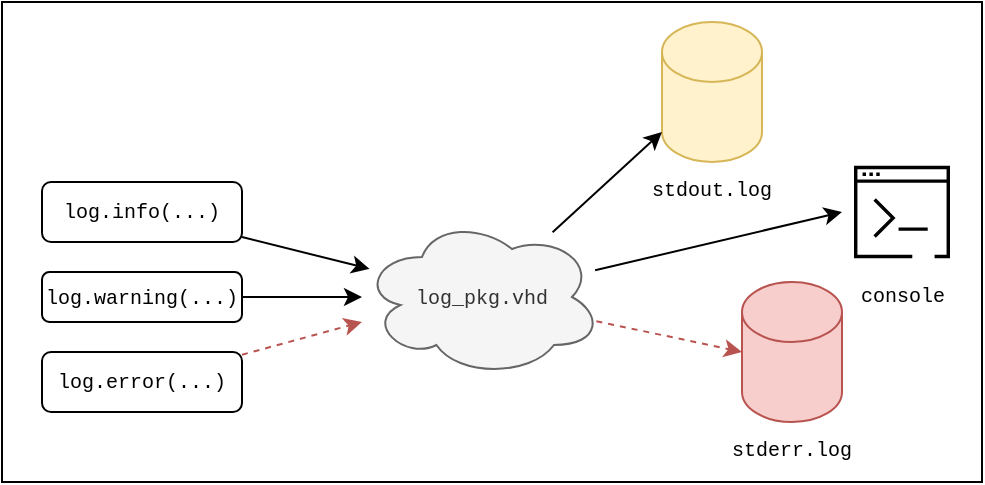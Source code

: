 <mxfile>
    <diagram id="6b7KEzJsmIcZ2QdaATh2" name="Page-1">
        <mxGraphModel dx="613" dy="653" grid="1" gridSize="10" guides="1" tooltips="1" connect="1" arrows="1" fold="1" page="1" pageScale="1" pageWidth="850" pageHeight="1100" math="0" shadow="0">
            <root>
                <mxCell id="0"/>
                <mxCell id="1" parent="0"/>
                <mxCell id="26" value="" style="rounded=0;whiteSpace=wrap;html=1;fontFamily=Courier New;fontSize=10;" vertex="1" parent="1">
                    <mxGeometry x="100" y="310" width="490" height="240" as="geometry"/>
                </mxCell>
                <mxCell id="7" value="&lt;br&gt;&lt;br&gt;&lt;br&gt;&lt;br&gt;&lt;br&gt;&lt;br&gt;stderr.log" style="shape=cylinder3;whiteSpace=wrap;html=1;boundedLbl=1;backgroundOutline=1;size=15;fontSize=10;fontFamily=Courier New;fillColor=#f8cecc;strokeColor=#b85450;" vertex="1" parent="1">
                    <mxGeometry x="470" y="450" width="50" height="70" as="geometry"/>
                </mxCell>
                <mxCell id="21" style="edgeStyle=none;rounded=0;html=1;fontFamily=Courier New;fontSize=10;" edge="1" parent="1" source="12" target="18">
                    <mxGeometry relative="1" as="geometry"/>
                </mxCell>
                <mxCell id="12" value="log.info(...)" style="rounded=1;whiteSpace=wrap;html=1;fontSize=10;fontFamily=Courier New;" vertex="1" parent="1">
                    <mxGeometry x="120" y="400" width="100" height="30" as="geometry"/>
                </mxCell>
                <mxCell id="13" value="console" style="sketch=0;points=[[0,0,0],[0.25,0,0],[0.5,0,0],[0.75,0,0],[1,0,0],[0,1,0],[0.25,1,0],[0.5,1,0],[0.75,1,0],[1,1,0],[0,0.25,0],[0,0.5,0],[0,0.75,0],[1,0.25,0],[1,0.5,0],[1,0.75,0]];outlineConnect=0;gradientDirection=north;dashed=0;verticalLabelPosition=bottom;verticalAlign=top;align=center;html=1;fontSize=10;fontStyle=0;aspect=fixed;shape=mxgraph.aws4.resourceIcon;resIcon=mxgraph.aws4.command_line_interface;fontFamily=Courier New;" vertex="1" parent="1">
                    <mxGeometry x="520" y="385" width="60" height="60" as="geometry"/>
                </mxCell>
                <mxCell id="20" style="edgeStyle=none;rounded=0;html=1;fontFamily=Courier New;fontSize=10;" edge="1" parent="1" source="14" target="18">
                    <mxGeometry relative="1" as="geometry"/>
                </mxCell>
                <mxCell id="14" value="log.warning(...)" style="rounded=1;whiteSpace=wrap;html=1;fontSize=10;fontFamily=Courier New;" vertex="1" parent="1">
                    <mxGeometry x="120" y="445" width="100" height="25" as="geometry"/>
                </mxCell>
                <mxCell id="19" style="edgeStyle=none;rounded=0;html=1;fontFamily=Courier New;fontSize=10;dashed=1;fillColor=#f8cecc;strokeColor=#b85450;" edge="1" parent="1" source="15">
                    <mxGeometry relative="1" as="geometry">
                        <mxPoint x="280" y="470" as="targetPoint"/>
                    </mxGeometry>
                </mxCell>
                <mxCell id="15" value="log.error(...)" style="rounded=1;whiteSpace=wrap;html=1;fontSize=10;fontFamily=Courier New;" vertex="1" parent="1">
                    <mxGeometry x="120" y="485" width="100" height="30" as="geometry"/>
                </mxCell>
                <mxCell id="17" value="&lt;br&gt;&lt;br&gt;&lt;br&gt;&lt;br&gt;&lt;br&gt;&lt;br&gt;stdout.log" style="shape=cylinder3;whiteSpace=wrap;html=1;boundedLbl=1;backgroundOutline=1;size=15;fontSize=10;fontFamily=Courier New;fillColor=#fff2cc;strokeColor=#d6b656;" vertex="1" parent="1">
                    <mxGeometry x="430" y="320" width="50" height="70" as="geometry"/>
                </mxCell>
                <mxCell id="22" style="edgeStyle=none;rounded=0;html=1;entryX=0;entryY=0.5;entryDx=0;entryDy=0;entryPerimeter=0;fontFamily=Courier New;fontSize=10;dashed=1;fillColor=#f8cecc;strokeColor=#b85450;" edge="1" parent="1" source="18" target="7">
                    <mxGeometry relative="1" as="geometry">
                        <mxPoint x="410" y="480" as="sourcePoint"/>
                    </mxGeometry>
                </mxCell>
                <mxCell id="23" style="edgeStyle=none;rounded=0;html=1;entryX=0;entryY=1;entryDx=0;entryDy=-15;entryPerimeter=0;fontFamily=Courier New;fontSize=10;" edge="1" parent="1" source="18" target="17">
                    <mxGeometry relative="1" as="geometry"/>
                </mxCell>
                <mxCell id="24" style="edgeStyle=none;rounded=0;html=1;entryX=0;entryY=0.5;entryDx=0;entryDy=0;entryPerimeter=0;fontFamily=Courier New;fontSize=10;" edge="1" parent="1" source="18" target="13">
                    <mxGeometry relative="1" as="geometry"/>
                </mxCell>
                <mxCell id="18" value="log_pkg.vhd" style="ellipse;shape=cloud;whiteSpace=wrap;html=1;fontFamily=Courier New;fontSize=10;fillColor=#f5f5f5;fontColor=#333333;strokeColor=#666666;" vertex="1" parent="1">
                    <mxGeometry x="280" y="417.5" width="120" height="80" as="geometry"/>
                </mxCell>
            </root>
        </mxGraphModel>
    </diagram>
</mxfile>